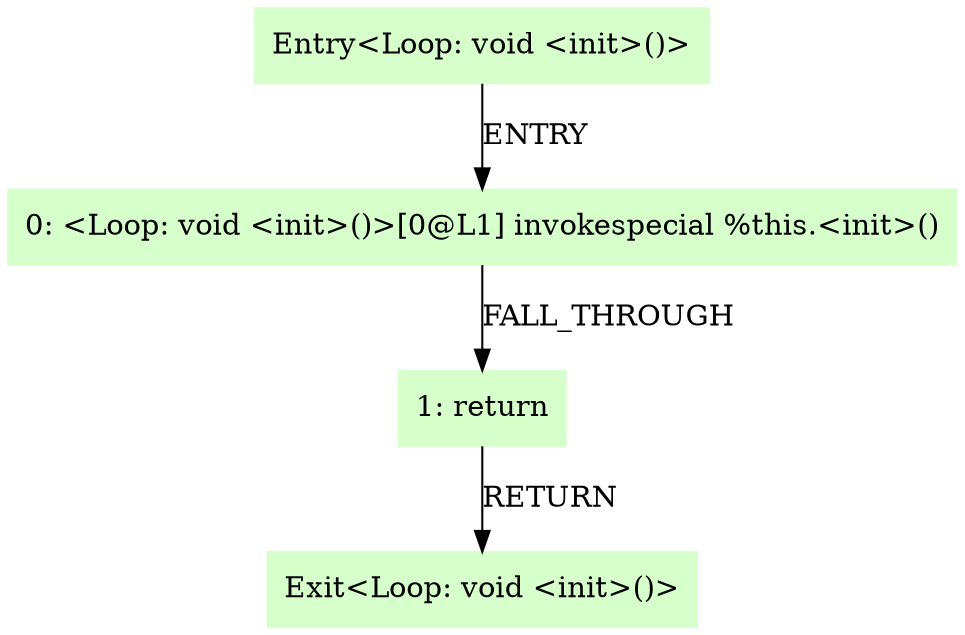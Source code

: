 digraph G {
  node [color=".3 .2 1.0",style=filled,shape=box,];
  "0" [label="Entry<Loop: void <init>()>",];
  "1" [label="0: <Loop: void <init>()>[0@L1] invokespecial %this.<init>()",];
  "2" [label="1: return",];
  "3" [label="Exit<Loop: void <init>()>",];
  "0" -> "1" [label="ENTRY",];
  "1" -> "2" [label="FALL_THROUGH",];
  "2" -> "3" [label="RETURN",];
}
